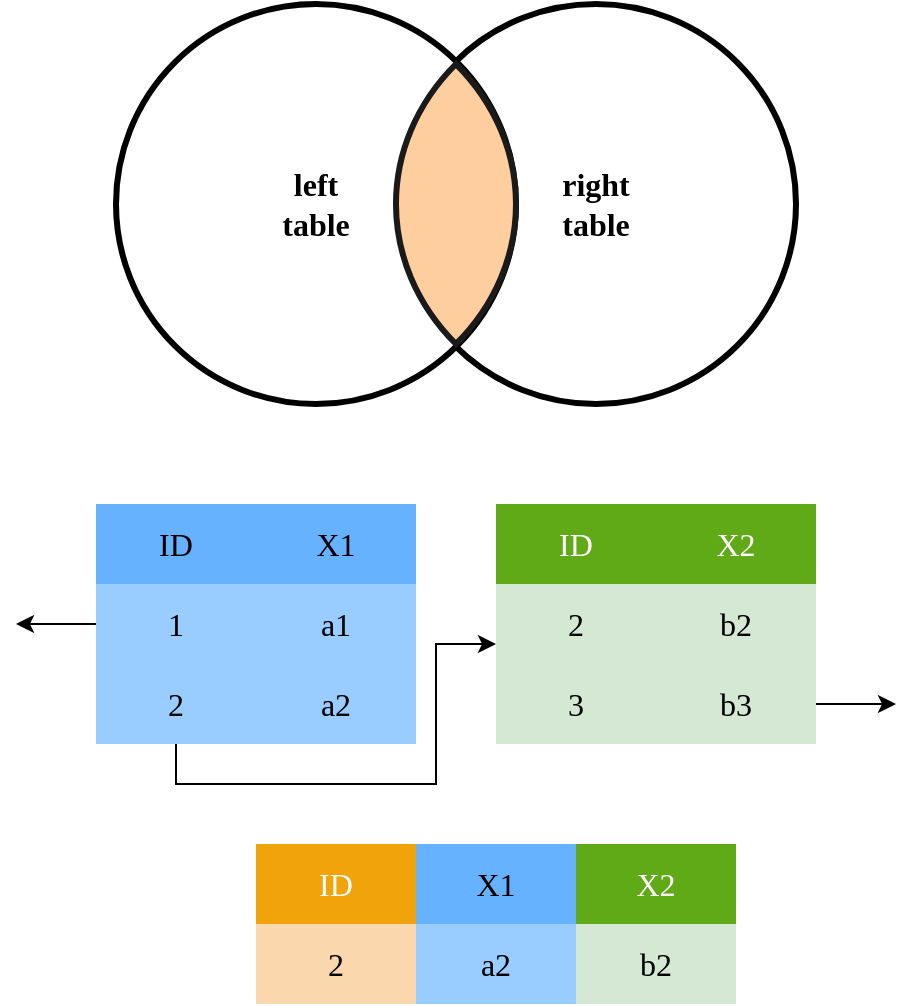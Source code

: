 <mxfile version="14.5.1" type="device"><diagram id="xH8wTWWKRyzhNgxqiyp3" name="Page-1"><mxGraphModel dx="950" dy="470" grid="1" gridSize="10" guides="1" tooltips="1" connect="1" arrows="1" fold="1" page="1" pageScale="1" pageWidth="1200" pageHeight="1600" math="0" shadow="0"><root><mxCell id="0"/><mxCell id="1" parent="0"/><mxCell id="3vnkN7DkJaqMa8Snego_-2" value="&lt;font style=&quot;font-size: 16px&quot; face=&quot;Verdana&quot;&gt;&lt;b&gt;right&lt;br&gt;table&lt;/b&gt;&lt;/font&gt;" style="ellipse;whiteSpace=wrap;html=1;aspect=fixed;strokeWidth=3;shadow=0;fillColor=#FFFFFF;" parent="1" vertex="1"><mxGeometry x="230" y="30" width="200" height="200" as="geometry"/></mxCell><mxCell id="3vnkN7DkJaqMa8Snego_-1" value="&lt;font style=&quot;font-size: 16px&quot; face=&quot;Verdana&quot;&gt;&lt;b&gt;left&lt;br&gt;table&lt;/b&gt;&lt;/font&gt;" style="ellipse;whiteSpace=wrap;html=1;aspect=fixed;strokeWidth=3;shadow=0;fillColor=#FFFFFF;" parent="1" vertex="1"><mxGeometry x="90" y="30" width="200" height="200" as="geometry"/></mxCell><mxCell id="3vnkN7DkJaqMa8Snego_-5" value="&lt;font face=&quot;Verdana&quot; style=&quot;font-size: 16px&quot;&gt;ID&lt;/font&gt;" style="rounded=0;whiteSpace=wrap;html=1;shadow=0;strokeWidth=3;fillColor=#66B2FF;strokeColor=none;" parent="1" vertex="1"><mxGeometry x="80" y="280" width="80" height="40" as="geometry"/></mxCell><mxCell id="3vnkN7DkJaqMa8Snego_-6" value="&lt;font face=&quot;Verdana&quot; style=&quot;font-size: 16px&quot;&gt;X1&lt;/font&gt;" style="rounded=0;whiteSpace=wrap;html=1;shadow=0;strokeWidth=3;fillColor=#66B2FF;strokeColor=none;" parent="1" vertex="1"><mxGeometry x="160" y="280" width="80" height="40" as="geometry"/></mxCell><mxCell id="EN1n3d0lgI2WDZN3aTmc-10" style="edgeStyle=orthogonalEdgeStyle;rounded=0;orthogonalLoop=1;jettySize=auto;html=1;exitX=0;exitY=0.5;exitDx=0;exitDy=0;" parent="1" source="3vnkN7DkJaqMa8Snego_-7" edge="1"><mxGeometry relative="1" as="geometry"><mxPoint x="40" y="340" as="targetPoint"/></mxGeometry></mxCell><mxCell id="3vnkN7DkJaqMa8Snego_-7" value="&lt;font face=&quot;Verdana&quot; style=&quot;font-size: 16px&quot;&gt;1&lt;/font&gt;" style="rounded=0;whiteSpace=wrap;html=1;shadow=0;strokeWidth=3;fillColor=#99CCFF;strokeColor=none;" parent="1" vertex="1"><mxGeometry x="80" y="320" width="80" height="40" as="geometry"/></mxCell><mxCell id="3vnkN7DkJaqMa8Snego_-28" style="edgeStyle=orthogonalEdgeStyle;rounded=0;orthogonalLoop=1;jettySize=auto;html=1;exitX=0.5;exitY=1;exitDx=0;exitDy=0;entryX=0;entryY=0.75;entryDx=0;entryDy=0;" parent="1" source="3vnkN7DkJaqMa8Snego_-8" target="3vnkN7DkJaqMa8Snego_-13" edge="1"><mxGeometry relative="1" as="geometry"><Array as="points"><mxPoint x="120" y="420"/><mxPoint x="250" y="420"/><mxPoint x="250" y="350"/></Array></mxGeometry></mxCell><mxCell id="3vnkN7DkJaqMa8Snego_-8" value="&lt;font face=&quot;Verdana&quot; style=&quot;font-size: 16px&quot;&gt;2&lt;/font&gt;" style="rounded=0;whiteSpace=wrap;html=1;shadow=0;strokeWidth=3;fillColor=#99CCFF;strokeColor=none;" parent="1" vertex="1"><mxGeometry x="80" y="360" width="80" height="40" as="geometry"/></mxCell><mxCell id="3vnkN7DkJaqMa8Snego_-9" value="&lt;font face=&quot;Verdana&quot; style=&quot;font-size: 16px&quot;&gt;a1&lt;/font&gt;" style="rounded=0;whiteSpace=wrap;html=1;shadow=0;strokeWidth=3;fillColor=#99CCFF;strokeColor=none;" parent="1" vertex="1"><mxGeometry x="160" y="320" width="80" height="40" as="geometry"/></mxCell><mxCell id="3vnkN7DkJaqMa8Snego_-10" value="&lt;font face=&quot;Verdana&quot; style=&quot;font-size: 16px&quot;&gt;a2&lt;/font&gt;" style="rounded=0;whiteSpace=wrap;html=1;shadow=0;strokeWidth=3;fillColor=#99CCFF;strokeColor=none;" parent="1" vertex="1"><mxGeometry x="160" y="360" width="80" height="40" as="geometry"/></mxCell><mxCell id="3vnkN7DkJaqMa8Snego_-11" value="&lt;font face=&quot;Verdana&quot; style=&quot;font-size: 16px&quot;&gt;ID&lt;/font&gt;" style="rounded=0;whiteSpace=wrap;html=1;shadow=0;strokeWidth=3;fillColor=#60a917;fontColor=#ffffff;strokeColor=none;" parent="1" vertex="1"><mxGeometry x="280" y="280" width="80" height="40" as="geometry"/></mxCell><mxCell id="3vnkN7DkJaqMa8Snego_-12" value="&lt;font face=&quot;Verdana&quot; style=&quot;font-size: 16px&quot;&gt;X2&lt;/font&gt;" style="rounded=0;whiteSpace=wrap;html=1;shadow=0;strokeWidth=3;fillColor=#60a917;fontColor=#ffffff;strokeColor=none;" parent="1" vertex="1"><mxGeometry x="360" y="280" width="80" height="40" as="geometry"/></mxCell><mxCell id="3vnkN7DkJaqMa8Snego_-13" value="&lt;font face=&quot;Verdana&quot; style=&quot;font-size: 16px&quot;&gt;2&lt;/font&gt;" style="rounded=0;whiteSpace=wrap;html=1;shadow=0;strokeWidth=3;fillColor=#d5e8d4;strokeColor=none;" parent="1" vertex="1"><mxGeometry x="280" y="320" width="80" height="40" as="geometry"/></mxCell><mxCell id="3vnkN7DkJaqMa8Snego_-14" value="&lt;font face=&quot;Verdana&quot; style=&quot;font-size: 16px&quot;&gt;3&lt;/font&gt;" style="rounded=0;whiteSpace=wrap;html=1;shadow=0;strokeWidth=3;fillColor=#d5e8d4;strokeColor=none;" parent="1" vertex="1"><mxGeometry x="280" y="360" width="80" height="40" as="geometry"/></mxCell><mxCell id="3vnkN7DkJaqMa8Snego_-15" value="&lt;font face=&quot;Verdana&quot; style=&quot;font-size: 16px&quot;&gt;b2&lt;/font&gt;" style="rounded=0;whiteSpace=wrap;html=1;shadow=0;strokeWidth=3;fillColor=#d5e8d4;strokeColor=none;" parent="1" vertex="1"><mxGeometry x="360" y="320" width="80" height="40" as="geometry"/></mxCell><mxCell id="EN1n3d0lgI2WDZN3aTmc-11" style="edgeStyle=orthogonalEdgeStyle;rounded=0;orthogonalLoop=1;jettySize=auto;html=1;exitX=1;exitY=0.5;exitDx=0;exitDy=0;" parent="1" source="3vnkN7DkJaqMa8Snego_-16" edge="1"><mxGeometry relative="1" as="geometry"><mxPoint x="480" y="380" as="targetPoint"/></mxGeometry></mxCell><mxCell id="3vnkN7DkJaqMa8Snego_-16" value="&lt;font face=&quot;Verdana&quot; style=&quot;font-size: 16px&quot;&gt;b3&lt;/font&gt;" style="rounded=0;whiteSpace=wrap;html=1;shadow=0;strokeWidth=3;fillColor=#d5e8d4;strokeColor=none;" parent="1" vertex="1"><mxGeometry x="360" y="360" width="80" height="40" as="geometry"/></mxCell><mxCell id="3vnkN7DkJaqMa8Snego_-17" value="&lt;font face=&quot;Verdana&quot; style=&quot;font-size: 16px&quot;&gt;ID&lt;/font&gt;" style="rounded=0;whiteSpace=wrap;html=1;shadow=0;strokeWidth=3;fillColor=#f0a30a;fontColor=#ffffff;strokeColor=none;" parent="1" vertex="1"><mxGeometry x="160" y="450" width="80" height="40" as="geometry"/></mxCell><mxCell id="3vnkN7DkJaqMa8Snego_-19" value="&lt;font face=&quot;Verdana&quot; style=&quot;font-size: 16px&quot;&gt;2&lt;/font&gt;" style="rounded=0;whiteSpace=wrap;html=1;shadow=0;strokeWidth=3;fillColor=#fad7ac;strokeColor=none;" parent="1" vertex="1"><mxGeometry x="160" y="490" width="80" height="40" as="geometry"/></mxCell><mxCell id="3vnkN7DkJaqMa8Snego_-20" value="&lt;font face=&quot;Verdana&quot; style=&quot;font-size: 16px&quot;&gt;X1&lt;/font&gt;" style="rounded=0;whiteSpace=wrap;html=1;shadow=0;strokeWidth=3;fillColor=#66B2FF;strokeColor=none;" parent="1" vertex="1"><mxGeometry x="240" y="450" width="80" height="40" as="geometry"/></mxCell><mxCell id="3vnkN7DkJaqMa8Snego_-22" value="&lt;font face=&quot;Verdana&quot; style=&quot;font-size: 16px&quot;&gt;a2&lt;/font&gt;" style="rounded=0;whiteSpace=wrap;html=1;shadow=0;strokeWidth=3;fillColor=#99CCFF;strokeColor=none;" parent="1" vertex="1"><mxGeometry x="240" y="490" width="80" height="40" as="geometry"/></mxCell><mxCell id="3vnkN7DkJaqMa8Snego_-23" value="&lt;font face=&quot;Verdana&quot; style=&quot;font-size: 16px&quot;&gt;X2&lt;/font&gt;" style="rounded=0;whiteSpace=wrap;html=1;shadow=0;strokeWidth=3;fillColor=#60a917;fontColor=#ffffff;strokeColor=none;" parent="1" vertex="1"><mxGeometry x="320" y="450" width="80" height="40" as="geometry"/></mxCell><mxCell id="3vnkN7DkJaqMa8Snego_-25" value="&lt;font face=&quot;Verdana&quot; style=&quot;font-size: 16px&quot;&gt;b2&lt;/font&gt;" style="rounded=0;whiteSpace=wrap;html=1;shadow=0;strokeWidth=3;fillColor=#d5e8d4;strokeColor=none;" parent="1" vertex="1"><mxGeometry x="320" y="490" width="80" height="40" as="geometry"/></mxCell><mxCell id="EN1n3d0lgI2WDZN3aTmc-9" value="" style="whiteSpace=wrap;html=1;shape=mxgraph.basic.pointed_oval;strokeColor=#1A1A1A;fillColor=#FFCE9F;strokeWidth=3;" parent="1" vertex="1"><mxGeometry x="220" y="60" width="80" height="140" as="geometry"/></mxCell><mxCell id="R_-fjwTzoSGyCYx3_yw6-45" value="Couche non nommée" parent="0"/></root></mxGraphModel></diagram></mxfile>
